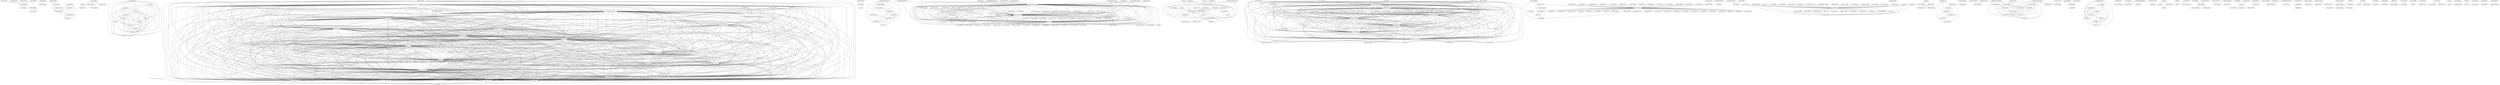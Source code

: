 digraph {
"Got2-76115728" -> "Grin1-79556694"[arrowhead=none]; 
"Anxa2-70928384" -> "Stk32a-71920510"[arrowhead=none]; 
"Tmed3-71015196" -> "Tspan18-74357573","Vat1-74357572"[arrowhead=none]; 
"Chn2-77280428" -> "Cstb-1343","Lrrc55-73931406","Prr15l-74819231","Prss12-71836879"[arrowhead=none]; 
"Glrb-498" -> "Unc13c-2707","Jam2-602","Pla2g12a-1518","Odz3-752","Igf2-2313","Ube2g2-1547","Odz4-754"[arrowhead=none]; 
"Gpr162-74658160" -> "Grin1-79556694"[arrowhead=none]; 
"Tnfrsf25-121096" -> "Zmiz1-74988259"[arrowhead=none]; 
"Col19a1-74658066" -> "Ube2i-45666","Ltn1-2747","Plcb1-75084969","Rfx7-1998","Fbxo2-2210","Sqrdl-74047907","Grm1-537","Traf2-2691","Rer1-323586","Slc10a3-74047876","Neurod6-698","Lhx4-2377","Lix1-643","Gdi2-491","Dyrk1b-71717583","Sox2-77280331","Efha1-1946","E2f4-67855419","Tnfrsf25-121096","Zfand3-293694","Suv39h2-1538","Fam105a-74819326","Cpt1a-1478","Dbndd2-45668","Sssca1-79556714","Magel2-79591571"[arrowhead=none]; 
"Pld5-77280438" -> "Six1-1834"[arrowhead=none]; 
"Rec8-77278975" -> "Syne1-74640879","Wdr5-227159","Ywhaz-1133"[arrowhead=none]; 
"Npnt-71670677" -> "Rab1-878","Rassf4-74988636","Tmc6-77887880","Znrf1-74581382","Rgs2-73635771"[arrowhead=none]; 
"Erf-2195" -> "Nr1h3-112205214","Slc22a3-73931644","Filip1l-74363347"[arrowhead=none]; 
"Tm2d3-77414123" -> "Tmem176b-77866852","Ttc27-74819241","Vim-79907904","Tmem159-76135828","Tspo-2071"[arrowhead=none]; 
"Agxt2l1-75079777" -> "Iqgap2-73615573"[arrowhead=none]; 
"Gria2-75551462" -> "Prkar1b-70616006"[arrowhead=none]; 
"Sh2b3-1633" -> "Tm2d3-77414123"[arrowhead=none]; 
"Dpy19l1-75042226" -> "Ptrf-73521818","Lhfp-73769323","Tm2d3-77414123","Kcnj14-67853369"[arrowhead=none]; 
"9130024F11Rik-1313" -> "Eif2ak3-2181"[arrowhead=none]; 
"Gm2a-74988549" -> "Kcnj2-79490118","Kcnj14-67853369","Tm2d3-77414123","Lhfp-73769323","Ptrf-73521818"[arrowhead=none]; 
"N4bp2-74363354" -> "Rab1-878","Npnt-71670677","Pole4-75651230"[arrowhead=none]; 
"Donson-2157" -> "Nr1h3-112205214","Slc22a3-73931644","Filip1l-74363347"[arrowhead=none]; 
"Prpsap2-293663" -> "Rfx7-1998","Ube2i-45666","Tnfrsf25-121096","Zfand3-293694","Sox2-77280331","Traf2-2691"[arrowhead=none]; 
"Pttg1ip-1956" -> "Slc22a3-73931644","Zfp932-75774665"[arrowhead=none]; 
"Traf2-2691" -> "Zmiz1-74988259"[arrowhead=none]; 
"LOC433088-71924504" -> "Ybx2-75080250"[arrowhead=none]; 
"Jam2-602" -> "Pcp4-772","Sema4d-945","Unc13c-2707","Pla2g12a-1518","Ube2g2-1547","Odz4-754"[arrowhead=none]; 
"Kcna1-73994714" -> "Ube2i-45666","Sox2-77280331","Zfand3-293694","Traf2-2691","Rfx7-1998","Tnfrsf25-121096","Ltn1-2747"[arrowhead=none]; 
"Cyp39a1-77874608" -> "Nxph3-356852"[arrowhead=none]; 
"Trav3-3-71670720" -> "Zfyve28-75934919","Txnrd1-74988746"[arrowhead=none]; 
"Mcm6-71358638" -> "Ywhaz-1133","Rims3-75042242","Rec8-77278975","Pde4dip-1994","Wdr5-227159"[arrowhead=none]; 
"Agrn-73925722" -> "Scnn1a-70562125","Scai-74581420","Entpd2-73732144","Fam136a-1964","Fzd4-77925095"[arrowhead=none]; 
"Ppp1r9a-71064176" -> "Timp2-75988524"[arrowhead=none]; 
"Gm17746-73931423" -> "Tomm20-74819230"[arrowhead=none]; 
"Rer1-323586" -> "Shroom1-1315","Ube2i-45666","Tnfrsf25-121096","Rfx7-1998","Sox2-77280331","Rps15-75774687","Tgfb2-77869842","Traf2-2691","Tcerg1-1872","Zfand3-293694"[arrowhead=none]; 
"Ssr2-121097" -> "Tm2d3-83167"[arrowhead=none]; 
"Grin1-79556694" -> "Miat-72340194","Stard7-74800953"[arrowhead=none]; 
"Ptprk-74743303" -> "Rab1-878"[arrowhead=none]; 
"1200011I18Rik-77414569" -> "Kcnh3-74641310","Rab1-878","Cdkn1b-112204566"[arrowhead=none]; 
"Smpd1-67881552" -> "Sox2-77280331","Traf2-2691","Zfand3-293694","Tnfrsf25-121096","Ube2i-45666"[arrowhead=none]; 
"Mme-77371755" -> "Ogfr-67809268"[arrowhead=none]; 
"Atp5h-77371785" -> "Parva-75077213","Tm2d3-83167","Gabrb3-75551468"[arrowhead=none]; 
"Mylk-74819252" -> "Parva-75077213"[arrowhead=none]; 
"Mtap1a-76115734" -> "Rab1-878"[arrowhead=none]; 
"Hars-554" -> "Ptrf-73521818","Tm2d3-77414123","Robo1-73521820","Kcnj14-67853369","Kcnj2-79490118","Lhfp-73769323"[arrowhead=none]; 
"Cdkn1b-112204566" -> "Mtap-79568030","Insrr-71670480","Gpr123-71924056","LOC545810-71924492","Slc35f2-74819683","Kcnh3-74641310","Ntm-77866868","Gpr151-74724649","Grik3-75749418","Rassf4-74988636","Matk-76135823","Tex261-74047919","Rfx4-71249068","Fhdc1-73925717","Rab1-878","Kcnj9-72119580","Znrf1-74581382","Mtap1a-76115734","Mdk-1227","Vti1a-74641238","Epha1-74640882","Fzd9-73907498","Chat-252","Gpnmb-74581367","Gabra4-71924402","Rasa4-74425552","Tbl3-77413694","Tmem29-75080656","Npnt-71670677","Dpysl5-73635770","Sik3-74881867","Slc20a2-70231308","Tmc6-77887880","Smpd1-77413684","Sh3d19-74425516","Shb-71670695","Gpr146-77371845","Pck2-71836804","N4bp2-74363354","Nnat-77887874","Syt4-2651","Fat4-74363356","Decr1-74425550","Fam124a-72472790","Serinc1-77413696","Ptprk-74743303","Svip-73931622"[arrowhead=none]; 
"Itpr3-74047776" -> "Ptrf-73521818","Kcnj2-79490118","Kcnj14-67853369","Lhfp-73769323","Tm2d3-77414123"[arrowhead=none]; 
"Rtn3-83161" -> "Uaca-74800883"[arrowhead=none]; 
"Sart3-74819691" -> "Slc22a3-73931644"[arrowhead=none]; 
"C1ra-77874604" -> "Nxph3-356852"[arrowhead=none]; 
"Cit-75079801" -> "Tm2d3-77414123","Lhfp-73769323","Ptrf-73521818","Kcnj2-79490118","Kcnj14-67853369"[arrowhead=none]; 
"Cd8b1-73732149" -> "E2f4-67855419","Col19a1-74658066","Sox2-77280331","Tcerg1-1872","Nsun7-77332090","Rps15-75774687","Shroom1-1315","Efha1-1946","Tgfb2-77869842"[arrowhead=none]; 
"Sssca1-79556714" -> "Tgfb2-77869842"[arrowhead=none]; 
"Anapc16-293463" -> "Dhdds-70612728"[arrowhead=none]; 
"Ube2g2-1547" -> "Unc13c-2707"[arrowhead=none]; 
"Atp10b-73635826" -> "Ptrf-73521818","Cd4-74819249","Kcnj14-67853369","Lhfp-73769323","C130060K24Rik-1164","Kcnj2-79490118","Tm2d3-77414123"[arrowhead=none]; 
"Prrg2-276063" -> "Ube2i-45666","Traf2-2691","Rfx7-1998","Sox2-77280331","Zfand3-293694","Tnfrsf25-121096"[arrowhead=none]; 
"Kcnc2-73512364" -> "Nxph3-356852"[arrowhead=none]; 
"Dpysl5-73635770" -> "Iqcj-74272918","Kcnh3-74641310","Lrrc38-72340184","Pole4-75651230","Npnt-71670677"[arrowhead=none]; 
"Cep72-74988742" -> "Pttg1ip-1956","Nr1h3-112205214"[arrowhead=none]; 
"Gabrg3-71587875" -> "Plxnc1-820","Rbm4-888","Morc3-1311","Wrb-1117","Igsf5-592"[arrowhead=none]; 
"LOC545810-71924492" -> "Rab1-878"[arrowhead=none]; 
"Nfs1-67870467" -> "Slc50a1-67870478"[arrowhead=none]; 
"Snhg7-1968" -> "Tm2d3-77414123"[arrowhead=none]; 
"Fam105a-74819326" -> "Sox2-77280331","Rps15-75774687","Nsun7-77332090","Shroom1-1315","Tgfb2-77869842"[arrowhead=none]; 
"Bnc2-73636164" -> "Kcnj14-67853369","C130060K24Rik-1164","Ptrf-73521818","Kcnj2-79490118","Tm2d3-77414123","Cd4-74819249"[arrowhead=none]; 
"Acsl5-73931635" -> "Rap2b-75934918","Tcea3-1870"[arrowhead=none]; 
"Fam190a-71717144" -> "Ilf3-74425549"[arrowhead=none]; 
"Robo1-73521820" -> "Tm2d3-77414123"[arrowhead=none]; 
"Efha1-1946" -> "Mpzl1-77332711","Rplp0-74047927","Prrg2-276063","Prpsap2-293663","Enpp2-77413700","Mtrr-2413","Nrbp2-75774686","Tgfb2-77869842","Ndufv3-12","Lix1-643","Fam105a-74819326","Suv39h2-1538","Slc10a3-74047876","Hbb-77340464","Traf2-2691","Fam196a-75042244","Nsun7-77332090","Iscu-74819565","Ngfrap1-1786","Ltn1-2747","Hmox2-75774681","Sqrdl-74047907","Sssca1-79556714","Smpd1-67881552","Ptger4-112203056","Gng12-73512194","Grm1-537","Zfand3-293694","Lhx4-2377","Neurod6-698","Fez2-74272477","Gabrq-79591569","Fbxo2-2210","Shroom1-1315","Nog-75084476","Tcerg1-1872","Magel2-79591571","Plcb1-75084969","Rer1-323586","Gdi2-491","Kcna1-73994714","Satb1-79488931","Postn-77371799","Ube2i-45666"[arrowhead=none]; 
"Zfand3-293694" -> "Zmiz1-74988259"[arrowhead=none]; 
"Gpr123-71924056" -> "Rab1-878","Kcnh3-74641310"[arrowhead=none]; 
"Tinf2-77414587" -> "Ybx2-75080250"[arrowhead=none]; 
"Elf2-1349" -> "Tle1-1061"[arrowhead=none]; 
"AI450948-71250311" -> "Ppp1r7-832","Mylk-74819252"[arrowhead=none]; 
"Meis3-74047845" -> "Parva-75077213","Tm2d3-83167"[arrowhead=none]; 
"S100a16-77371787" -> "Scai-74581420","Scnn1a-70562125"[arrowhead=none]; 
"Dcbld2-73992944" -> "Ptrf-73521818","Tm2d3-77414123","Lhfp-73769323","Kcnj14-67853369"[arrowhead=none]; 
"Ntm-77866868" -> "Rab1-878"[arrowhead=none]; 
"Mef2a-199392" -> "Nr1h3-112205214","Slc22a3-73931644"[arrowhead=none]; 
"Tm7sf3-77874614" -> "Vwa5b2-73636029"[arrowhead=none]; 
"Fbxo2-2210" -> "Tnfrsf25-121096","Zfand3-293694","Traf2-2691","Tgfb2-77869842","Ube2i-45666","Nsun7-77332090","Shroom1-1315","Tcerg1-1872","Rfx7-1998","Ltn1-2747","Rps15-75774687"[arrowhead=none]; 
"Nrtn-741" -> "Slc22a3-73931644"[arrowhead=none]; 
"Fhdc1-73925717" -> "Npnt-71670677","Lrrc38-72340184","Iqcj-74272918","Kcnh3-74641310","Pole4-75651230"[arrowhead=none]; 
"Tcf7l1-1424" -> "Vwa5b2-73636029"[arrowhead=none]; 
"Med23-112649261" -> "Rarb-75038442","Uaca-74800883"[arrowhead=none]; 
"Anxa1-70813897" -> "Iqgap2-73615573"[arrowhead=none]; 
"Hes3-2287" -> "Mtif2-677"[arrowhead=none]; 
"Pus7-79556638" -> "Rtn3-83161"[arrowhead=none]; 
"Cd44-224" -> "Nr1h3-112205214","Pttg1ip-1956"[arrowhead=none]; 
"Gch1-70813921" -> "Tmem176a-75650863"[arrowhead=none]; 
"Homer1-1748" -> "Nr1h3-112205214","Slc22a3-73931644"[arrowhead=none]; 
"Ifit2-74988457" -> "Klf7-112202624"[arrowhead=none]; 
"A130014H13Rik-75041574" -> "Filip1l-74363347","Slc22a3-73931644"[arrowhead=none]; 
"Il17rb-2317" -> "Nxph3-356852"[arrowhead=none]; 
"Parva-75077213" -> "Ssr2-121097","Ppp1r7-832","Pou2f1-1563"[arrowhead=none]; 
"Gpr151-74724649" -> "Lrrc38-72340184","Iqcj-74272918","Npnt-71670677","Pole4-75651230","Kcnh3-74641310"[arrowhead=none]; 
"Prox1-73520980" -> "Ptrf-73521818","Tm2d3-77414123"[arrowhead=none]; 
"Gm1125-71717570" -> "Lzts1-73994716"[arrowhead=none]; 
"Dbi-71836880" -> "Esrra-1351"[arrowhead=none]; 
"Alk-77371829" -> "Iqgap2-73615573"[arrowhead=none]; 
"Htr3a-74724760" -> "Tm2d3-77414123","Ptrf-73521818","Kcnj14-67853369","Kcnj2-79490118","Lhfp-73769323"[arrowhead=none]; 
"Il17ra-73520990" -> "Nxph3-356852"[arrowhead=none]; 
"Cbs-1335" -> "Gdi2-491","Fbxo2-2210","Hbb-77340464","Nsun7-77332090","Tgfb2-77869842","Nrbp2-75774686","Prpsap2-293663","Smpd1-67881552","Sox2-77280331","Efha1-1946","Chrna7-74511738","Sqrdl-74047907","Magel2-79591571","Ndufv3-12","Kcna1-73994714","Nog-75084476","Tcerg1-1872","Cep78-322963","Mtrr-2413","Postn-77371799","Dyrk1b-71717583","E2f4-67855419","Mpzl1-77332711","Hmox2-75774681","Ngfrap1-1786","Cuedc2-79556640","Cd47-357100","Rer1-323586","Dok1-75042248","Shroom1-1315","Prrg2-276063","Fez2-74272477","Gabrq-79591569","Gng12-73512194","Ptger4-112203056","Col19a1-74658066","Iscu-74819565","Enpp2-77413700","Rplp0-74047927","Slc10a3-74047876","Satb1-79488931"[arrowhead=none]; 
"Lhfp-73769323" -> "Tm2d3-77414123","Tmem159-76135828","Snhg7-1968","Pgr15l-73615804","St6gal1-74658241","Prox1-73520980","Ptrf-73521818","Ttc27-74819241","Nfkbie-2425","Plcd3-77414915","Tmem176b-77866852","Rnh1-74800925","Ogfrl1-73818756","Sh2b3-1633","Tspo-2071","Vim-79907904","Stard8-73521808","Slc25a36-67881555","Robo1-73521820"[arrowhead=none]; 
"Fn3krp-74819239" -> "Wdr5-227159","Syne1-74640879","Mcm6-71358638"[arrowhead=none]; 
"Kcnj9-72119580" -> "Rab1-878"[arrowhead=none]; 
"Klf7-112202624" -> "LOC214238-74988751","Slc35f1-75084145"[arrowhead=none]; 
"Fmnl1-75041433" -> "Ptrf-73521818","Kcnj2-79490118","Lhfp-73769323","Tm2d3-77414123","Kcnj14-67853369"[arrowhead=none]; 
"Grsf1-73994670" -> "Iqgap2-73615573"[arrowhead=none]; 
"Ankrd24-80343396" -> "C230081A13Rik-73931624","Cbs-1335","Chrna7-74511738","Rfx7-1998","Arxes1-45841","Efha1-1946","Dbndd2-45668","Traf2-2691","Ube2i-45666","Tnfrsf25-121096","Ltn1-2747","Sox2-77280331","Zfand3-293694"[arrowhead=none]; 
"Ltn1-2747" -> "Ptger4-112203056","Mtrr-2413","Tgfb2-77869842","Magel2-79591571","Rplp0-74047927","Rps15-75774687","Sox2-77280331","Ndufv3-12","Smpd1-67881552","Postn-77371799","Nrbp2-75774686","Satb1-79488931","Prpsap2-293663","Rer1-323586","Prrg2-276063","Zmiz1-74988259","Shroom1-1315","Tcerg1-1872","Sqrdl-74047907","Mpzl1-77332711","Nog-75084476","Slc10a3-74047876","Ngfrap1-1786"[arrowhead=none]; 
"Mtap-79568030" -> "Rab1-878"[arrowhead=none]; 
"Plcb1-75084969" -> "Tcerg1-1872","Rps15-75774687","Tgfb2-77869842","Sox2-77280331"[arrowhead=none]; 
"Gal-70231997" -> "Tspan18-74357573","Vat1-74357572","Tmed3-71015196"[arrowhead=none]; 
"Suv39h2-1538" -> "Tcerg1-1872","Tgfb2-77869842"[arrowhead=none]; 
"Fzd9-73907498" -> "Rab1-878","Kcnh3-74641310"[arrowhead=none]; 
"Nxph3-356852" -> "Styk1-71250308","Pdgfra-77280309","Pvalb-79556738","Zdhhc2-72128751","Tm7sf3-77874614","Rps5-77868800","Sh3bgr-1416","Tcf7l1-1424","Trap1-1966","Pip5k1b-77887888"[arrowhead=none]; 
"Apc-74881517" -> "Kcnh3-74641310","Cdkn1b-112204566","Rab1-878"[arrowhead=none]; 
"Hbb-77340464" -> "Tnfrsf25-121096","Zfand3-293694","Traf2-2691","Sox2-77280331","Rfx7-1998","Ltn1-2747","Ube2i-45666"[arrowhead=none]; 
"Odz4-754" -> "Sema4d-945","Unc13c-2707","Ube2g2-1547","Pla2g12a-1518"[arrowhead=none]; 
"Cpt1a-1478" -> "E2f4-67855419","Tgfb2-77869842","Nsun7-77332090","Tcerg1-1872","Efha1-1946","Sox2-77280331","Shroom1-1315","Rps15-75774687"[arrowhead=none]; 
"Mup5-73997144" -> "Vcam1-77414897"[arrowhead=none]; 
"Aldh1a1-72103809" -> "LOC433093-71924514"[arrowhead=none]; 
"Rreb1-72340134" -> "Zfyve28-75934919","Txnrd1-74988746"[arrowhead=none]; 
"1110007C09Rik-74357561" -> "Tns1-73512354"[arrowhead=none]; 
"Dok5-80343394" -> "Tcf3-67850951"[arrowhead=none]; 
"Nnat-77887874" -> "Rab1-878"[arrowhead=none]; 
"Cpt1c-2117" -> "Nr1h3-112205214","Filip1l-74363347","Slc22a3-73931644"[arrowhead=none]; 
"Dhdds-70612728" -> "Uck1-293666"[arrowhead=none]; 
"Filip1l-74363347" -> "Ogt-758","Gbx2-77868786","Kpna4-2359","Pttg1ip-1956","Zfp932-75774665","Sart3-74819691","Mef2a-199392","Homer1-1748","Tsen34-1944","Mapk13-2397","Nrtn-741"[arrowhead=none]; 
"Ndufv3-12" -> "Traf2-2691","Sox2-77280331","Zfand3-293694","Tnfrsf25-121096","Rfx7-1998","Ube2i-45666"[arrowhead=none]; 
"Gdi2-491" -> "Tgfb2-77869842","Tnfrsf25-121096","Rps15-75774687","Tcerg1-1872","Ltn1-2747","Ube2i-45666","Nsun7-77332090","Sox2-77280331","Traf2-2691","Shroom1-1315","Rfx7-1998","Zfand3-293694"[arrowhead=none]; 
"Opn1sw-75773699" -> "Tob2-77340500"[arrowhead=none]; 
"Nomo1-1697" -> "Nxph3-356852","Vwa5b2-73636029"[arrowhead=none]; 
"Cux1-79556618" -> "Nxph3-356852"[arrowhead=none]; 
"Grid1-74724739" -> "Iqgap2-73615573"[arrowhead=none]; 
"2010111I01Rik-71717630" -> "Kcnh3-74641310","Rab1-878","Cdkn1b-112204566"[arrowhead=none]; 
"Satb1-79488931" -> "Sox2-77280331","Tnfrsf25-121096","Zfand3-293694","Ube2i-45666"[arrowhead=none]; 
"Ankrd10-2027" -> "Tgfb2-77869842","Rps15-75774687","Col19a1-74658066","Nsun7-77332090","Efha1-1946","C230081A13Rik-73931624","Sox2-77280331","E2f4-67855419","Shroom1-1315","Tcerg1-1872"[arrowhead=none]; 
"Magel2-79591571" -> "Zfand3-293694","Rps15-75774687","Ube2i-45666","Rfx7-1998","Shroom1-1315","Tcerg1-1872","Nsun7-77332090","Tgfb2-77869842","Tnfrsf25-121096"[arrowhead=none]; 
"Bcl11a-71836837" -> "Iqgap2-73615573"[arrowhead=none]; 
"Chst10-74657931" -> "Esrra-1351"[arrowhead=none]; 
"Dyrk1b-71717583" -> "Ltn1-2747","Tnfrsf25-121096","Zfand3-293694","Rps15-75774687","Tcerg1-1872","Nsun7-77332090","Tgfb2-77869842","Rfx7-1998","Shroom1-1315","E2f4-67855419"[arrowhead=none]; 
"Epn3-74357584" -> "Ube2i-45666","Tnfrsf25-121096","Sox2-77280331","Traf2-2691","Rfx7-1998","Ltn1-2747","Zfand3-293694"[arrowhead=none]; 
"Epha1-74640882" -> "Kcnh3-74641310","Rab1-878"[arrowhead=none]; 
"Nfkbie-2425" -> "Ptrf-73521818","Tm2d3-77414123"[arrowhead=none]; 
"Adamts2-71924385" -> "Smpd4-75651226","Slc22a23-72128754"[arrowhead=none]; 
"Alg14-75081004" -> "Kcnh3-74641310","Rab1-878","Cdkn1b-112204566"[arrowhead=none]; 
"Cstb-1343" -> "Ogfod1-74047922","Prr15l-74819231"[arrowhead=none]; 
"LOC381765-74425521" -> "Ptrf-73521818","Tm2d3-77414123","Lhfp-73769323"[arrowhead=none]; 
"Gja1-79556642" -> "Nxph3-356852"[arrowhead=none]; 
"Fam124a-72472790" -> "Rab1-878","Kcnh3-74641310"[arrowhead=none]; 
"Gm520-74511966" -> "Tmed3-71015196"[arrowhead=none]; 
"Ap1b1-77869778" -> "Dhdds-70612728"[arrowhead=none]; 
"Prkar2a-77332735" -> "Tomm20-74819230"[arrowhead=none]; 
"Cd47-357100" -> "Col19a1-74658066","Efha1-1946","Zfand3-293694","Nsun7-77332090","Rfx7-1998","Tcerg1-1872","Rps15-75774687","Shroom1-1315","Traf2-2691","Tgfb2-77869842"[arrowhead=none]; 
"Fam114a2-79583813" -> "Il13ra1-74819256","Sipa1l2-72118960","Zim2-76135811"[arrowhead=none]; 
"Gabrb3-75551468" -> "Ssr2-121097","Meis3-74047845","Nkd1-74586666","Pou2f1-1563","Ppp1r7-832","Mylk-74819252"[arrowhead=none]; 
"Fzd4-77925095" -> "Scnn1a-70562125","S100a16-77371787","Scai-74581420"[arrowhead=none]; 
"Slc22a3-73931644" -> "Tsen34-1944","Tmem91-75651161","Zfp932-75774665"[arrowhead=none]; 
"Shroom1-1315" -> "Sox2-77280331","Ube2i-45666","Suv39h2-1538","Zfand3-293694","Traf2-2691","Sqrdl-74047907","Slc10a3-74047876","Sssca1-79556714","Tnfrsf25-121096"[arrowhead=none]; 
"Pax3-2464" -> "Rreb1-72340134","Trav3-3-71670720"[arrowhead=none]; 
"Drd3-75038431" -> "Nxph3-356852"[arrowhead=none]; 
"Rfx7-1998" -> "Rps15-75774687","Tcerg1-1872","Smpd1-67881552","Shroom1-1315","Zmiz1-74988259","Sox2-77280331","Tgfb2-77869842","Sqrdl-74047907","Slc10a3-74047876","Rplp0-74047927","Satb1-79488931"[arrowhead=none]; 
"Ccdc37-74581372" -> "Rab1-878","Npnt-71670677","Pole4-75651230","Iqcj-74272918"[arrowhead=none]; 
"Bcar3-77371769" -> "Nxph3-356852","Vwa5b2-73636029"[arrowhead=none]; 
"9330182L06Rik-75081005" -> "E2f4-67855419","Tnfrsf25-121096","Zfand3-293694","Cbs-1335","Chrna7-74511738","Ube2i-45666","Traf2-2691","Sox2-77280331","C230081A13Rik-73931624","Ltn1-2747","Efha1-1946","Dbndd2-45668"[arrowhead=none]; 
"Postn-77371799" -> "Ube2i-45666","Traf2-2691","Rfx7-1998","Tnfrsf25-121096","Zfand3-293694"[arrowhead=none]; 
"Plcd3-77414915" -> "Ptrf-73521818"[arrowhead=none]; 
"Fam196a-75042244" -> "Ube2i-45666","Zfand3-293694","Sox2-77280331","Tnfrsf25-121096","Ltn1-2747","Traf2-2691","Rfx7-1998"[arrowhead=none]; 
"Sox2-77280331" -> "Zfand3-293694","Tgfb2-77869842","Ube2i-45666","Tcerg1-1872","Tnfrsf25-121096","Sssca1-79556714","Suv39h2-1538"[arrowhead=none]; 
"Camk2g-189" -> "Filip1l-74363347","Slc22a3-73931644","Nr1h3-112205214"[arrowhead=none]; 
"Atm-1329" -> "Lypd6b-73635774"[arrowhead=none]; 
"BC057022-72077480" -> "Nxph3-356852"[arrowhead=none]; 
"Arxes1-45841" -> "Slc10a3-74047876","Efha1-1946","Ngfrap1-1786","Satb1-79488931","Hbb-77340464","Fez2-74272477","E2f4-67855419","Mtrr-2413","Fbxo2-2210","Prpsap2-293663","Gng12-73512194","Postn-77371799","Nsun7-77332090","Rplp0-74047927","Col19a1-74658066","Tcerg1-1872","Dok1-75042248","C230081A13Rik-73931624","Cacng8-72108823","Smpd1-67881552","Cep78-322963","Sqrdl-74047907","Iscu-74819565","Nog-75084476","Zmiz1-74988259","Fam196a-75042244","Cuedc2-79556640","Enpp2-77413700","Gdi2-491","Epn3-74357584","Chrna7-74511738","Ndufv3-12","Cbln2-70231306","Ptger4-112203056","Magel2-79591571","C1qc-77340474","Cd47-357100","Rer1-323586","Hmox2-75774681","Shroom1-1315","Tgfb2-77869842","Rps15-75774687","Kcna1-73994714","Mpzl1-77332711","Gabrq-79591569","Dyrk1b-71717583","Nrbp2-75774686","Prrg2-276063","Sox2-77280331"[arrowhead=none]; 
"Rps15-75774687" -> "Tnfrsf25-121096","Slc10a3-74047876","Ube2i-45666","Suv39h2-1538","Sssca1-79556714","Zfand3-293694","Sqrdl-74047907","Traf2-2691"[arrowhead=none]; 
"Dbndd2-45668" -> "Satb1-79488931","Postn-77371799","Tcerg1-1872","Prpsap2-293663","Gng12-73512194","Epn3-74357584","Rplp0-74047927","Nsun7-77332090","Sqrdl-74047907","Smpd1-67881552","Zmiz1-74988259","Nog-75084476","Enpp2-77413700","Slc10a3-74047876","Rer1-323586","Dok1-75042248","Iscu-74819565","Gdi2-491","Efha1-1946","Hbb-77340464","Fbxo2-2210","Ngfrap1-1786","Prrg2-276063","Hmox2-75774681","Sox2-77280331","Gabrq-79591569","Rps15-75774687","Tgfb2-77869842","Mpzl1-77332711","Kcna1-73994714","Mtrr-2413","E2f4-67855419","Fez2-74272477","Ptger4-112203056","Ndufv3-12","Nrbp2-75774686","Magel2-79591571","Fam196a-75042244","Shroom1-1315"[arrowhead=none]; 
"Aurka-2643" -> "Prdx1-836","Hcrtr1-77868713"[arrowhead=none]; 
"Scai-74581420" -> "Scnn1a-70562125"[arrowhead=none]; 
"9130024F11Rik-71" -> "Wrb-1117","Csrp1-2129","Plxnc1-820","Rbm4-888","Igsf5-592","Morc3-1311"[arrowhead=none]; 
"Gpr146-77371845" -> "Kcnh3-74641310","Rab1-878"[arrowhead=none]; 
"Fstl5-72283812" -> "Tmed3-71015196","Tspan18-74357573","Gm520-74511966","Vat1-74357572"[arrowhead=none]; 
"Chat-252" -> "Iqcj-74272918","Npnt-71670677","Kcnh3-74641310","Lrrc38-72340184","Pole4-75651230"[arrowhead=none]; 
"Rnh1-74800925" -> "Tm2d3-77414123"[arrowhead=none]; 
"C230081A13Rik-73931624" -> "Shroom1-1315","Fam105a-74819326","Smpd1-67881552","Magel2-79591571","Postn-77371799","Zmiz1-74988259","Nrbp2-75774686","Ltn1-2747","Grm1-537","Dbndd2-45668","Sqrdl-74047907","Nog-75084476","Mtrr-2413","Cd8b1-73732149","Hmox2-75774681","Hbb-77340464","Col19a1-74658066","Plcb1-75084969","Cd47-357100","Sssca1-79556714","Cbln2-70231306","Zfand3-293694","Cbs-1335","Cpt1a-1478","Iscu-74819565","Cacng8-72108823","Fbxo2-2210","Suv39h2-1538","Dyrk1b-71717583","Prrg2-276063","Cep78-322963","Gabrq-79591569","Ndufv3-12","Kcna1-73994714","Gng12-73512194","Epn3-74357584","Neurod6-698","Enpp2-77413700","Lix1-643","Rer1-323586","Ube2i-45666","E2f4-67855419","Lhx4-2377","Mpzl1-77332711","Tbp-67850950","Rplp0-74047927","Gdi2-491","Traf2-2691","Sox2-77280331","Fam196a-75042244","Nsun7-77332090","Ptger4-112203056","Prpsap2-293663","Tgfb2-77869842","Slc10a3-74047876","Satb1-79488931","Rps15-75774687"[arrowhead=none]; 
"Chrna7-74511738" -> "Grm1-537","Nrbp2-75774686","Enpp2-77413700","Fam196a-75042244","E2f4-67855419","Sox2-77280331","Neurod6-698","Gabrq-79591569","Magel2-79591571","Sqrdl-74047907","Gng12-73512194","Shroom1-1315","Lix1-643","Sssca1-79556714","Epn3-74357584","Nsun7-77332090","Fam105a-74819326","Tcerg1-1872","Fez2-74272477","Suv39h2-1538","Prrg2-276063","Mpzl1-77332711","Postn-77371799","Satb1-79488931","Cpt1a-1478","Slc10a3-74047876","Ltn1-2747","Lhx4-2377","Mtrr-2413","Ndufv3-12","Tgfb2-77869842","Hbb-77340464","Ptger4-112203056","Nog-75084476"[arrowhead=none]; 
"Ube2i-45666" -> "Zmiz1-74988259"[arrowhead=none]; 
"Nr1h3-112205214" -> "Tsen34-1944","Pttg1ip-1956","Ogt-758","Tmem91-75651161"[arrowhead=none]; 
"Tcerg1-1872" -> "Ube2i-45666","Tnfrsf25-121096","Traf2-2691","Zfand3-293694"[arrowhead=none]; 
"Insrr-71670480" -> "Rab1-878","Kcnh3-74641310"[arrowhead=none]; 
"Fbln2-321208" -> "Vwa5b2-73636029","Nxph3-356852"[arrowhead=none]; 
"Inpp4b-72080054" -> "Iqgap2-73615573"[arrowhead=none]; 
"Bmp3-72472749" -> "Cdkn1b-112204566","Rab1-878","Kcnh3-74641310"[arrowhead=none]; 
"Rbm4-888" -> "Wrb-1117"[arrowhead=none]; 
"Rad51-293471" -> "Sc5d-227160"[arrowhead=none]; 
"Dnajc6-71358627" -> "Grin1-79556694"[arrowhead=none]; 
"Ids-73994671" -> "Ptrf-73521818","Kcnj14-67853369","Tm2d3-77414123","Kcnj2-79490118","Lhfp-73769323"[arrowhead=none]; 
"Odz3-752" -> "Ube2g2-1547","Pla2g12a-1518","Odz4-754","Unc13c-2707","Sema4d-945"[arrowhead=none]; 
"Stard8-73521808" -> "Tm2d3-77414123"[arrowhead=none]; 
"Chrm5-75826557" -> "Iqgap2-73615573"[arrowhead=none]; 
"Sypl-75233089" -> "Zfp790-356855"[arrowhead=none]; 
"Gabra4-71924402" -> "Kcnh3-74641310","Rab1-878"[arrowhead=none]; 
"Gria4-71358628" -> "Grin1-79556694","Stard7-74800953"[arrowhead=none]; 
"Wdr5-227159" -> "Ywhaz-1133"[arrowhead=none]; 
"Asb8-276276" -> "Dpy19l3-71836886"[arrowhead=none]; 
"Decr1-74425550" -> "Rab1-878"[arrowhead=none]; 
"Pias4-77414895" -> "Pld5-77280438"[arrowhead=none]; 
"Mtrr-2413" -> "Traf2-2691","Rfx7-1998","Ube2i-45666","Zfand3-293694","Tnfrsf25-121096","Sox2-77280331"[arrowhead=none]; 
"Cacng8-72108823" -> "Tnfrsf25-121096","Dbndd2-45668","Ube2i-45666","E2f4-67855419","Ltn1-2747","Sox2-77280331","Rfx7-1998","Efha1-1946","Chrna7-74511738","Traf2-2691","Cbs-1335"[arrowhead=none]; 
"D4Wsu53e-74819463" -> "Lrp1b-71670740","Lzts1-73994716"[arrowhead=none]; 
"Gpnmb-74581367" -> "Rab1-878","Kcnh3-74641310"[arrowhead=none]; 
"Ncs1-77332082" -> "Rora-79488937"[arrowhead=none]; 
"Acvr1c-71250307" -> "Cd4-74819249","Kcnj14-67853369","Lhfp-73769323","Ptrf-73521818","C130060K24Rik-1164","Tm2d3-77414123"[arrowhead=none]; 
"Gabrq-79591569" -> "Sox2-77280331","Zfand3-293694","Ltn1-2747","Ube2i-45666","Tnfrsf25-121096","Traf2-2691","Rfx7-1998"[arrowhead=none]; 
"Hmox2-75774681" -> "Ube2i-45666","Traf2-2691","Zfand3-293694","Tnfrsf25-121096","Rfx7-1998","Sox2-77280331","Ltn1-2747"[arrowhead=none]; 
"Lrrc3-112649047" -> "Mtf2-1510"[arrowhead=none]; 
"Ctsl-1187" -> "Odz3-752","Unc13c-2707","Odz4-754","Sema4d-945","Pla2g12a-1518","Epha7-402","Ube2g2-1547","Igf2-2313"[arrowhead=none]; 
"Morc3-1311" -> "Rasgrf1-1274","Rbm4-888","Plxnc1-820","Wrb-1117"[arrowhead=none]; 
"Cd109-73931384" -> "Dok5-80343394"[arrowhead=none]; 
"Rps5-77868800" -> "Vwa5b2-73636029"[arrowhead=none]; 
"Stard7-74800953" -> "Stx12-70928169"[arrowhead=none]; 
"Dpp4-79568049" -> "Tm2d3-77414123","Ptrf-73521818","Kcnj2-79490118","Lhfp-73769323","Kcnj14-67853369"[arrowhead=none]; 
"Gsg1l-73636097" -> "Tm2d3-77414123","Lhfp-73769323","Kcnj14-67853369","Kcnj2-79490118","Ptrf-73521818"[arrowhead=none]; 
"Ogt-758" -> "Slc22a3-73931644"[arrowhead=none]; 
"Casp9-1681" -> "Stap2-73512501","Tle1-1061","Elf2-1349"[arrowhead=none]; 
"Ngfrap1-1786" -> "Sox2-77280331","Tnfrsf25-121096","Rfx7-1998","Traf2-2691","Zfand3-293694","Ube2i-45666"[arrowhead=none]; 
"Accn4-71924089" -> "Iqgap2-73615573"[arrowhead=none]; 
"Gng12-73512194" -> "Rfx7-1998","Ube2i-45666","Ltn1-2747","Zfand3-293694","Sox2-77280331","Tnfrsf25-121096","Traf2-2691"[arrowhead=none]; 
"Cyb561-71020402" -> "Tmed3-71015196","Glra2-73636121"[arrowhead=none]; 
"Tgfb2-77869842" -> "Ube2i-45666","Tnfrsf25-121096","Traf2-2691","Zfand3-293694"[arrowhead=none]; 
"Adamts18-75651128" -> "Klf7-112202624"[arrowhead=none]; 
"Iqgap2-73615573" -> "Uaca-74800883","Ptgs2-71016664","Rarb-75038442","LOC434368-74819253","Mylk3-73992942","Nup93-75774679","Kcnj4-74357568","Pak6-75084501","Lgi3-73520996","Zscan22-247974","Slc7a6-293662","Rcsd1-75934525","Pot1b-73925715","Pip4k2c-799","Stk24-73635773","Slc6a2-73615562","Tfam-67936016","Sox2ot-74658020","Tmem204-73769320","Pdgfd-1910","Trem2-67870433","Lass4-176962","Xk-71670735","Zfp365-73929873"[arrowhead=none]; 
"Epha7-402" -> "Odz4-754","Glrb-498","Sema4d-945","Jam2-602","Igf2-2313","Odz3-752","Unc13c-2707","Ube2g2-1547","Pcp4-772"[arrowhead=none]; 
"Mpzl1-77332711" -> "Sox2-77280331","Ube2i-45666","Zfand3-293694","Rfx7-1998","Traf2-2691","Tnfrsf25-121096"[arrowhead=none]; 
"Adamts19-73635973" -> "Fam114a2-79583813"[arrowhead=none]; 
"BC005537-321201" -> "Iqgap2-73615573"[arrowhead=none]; 
"Kcnh3-74641310" -> "Slc35f2-74819683","Tex261-74047919","Sik3-74881867","Ptprk-74743303","Smpd1-77413684","LOC545810-71924492","Tmem29-75080656","Kcnj9-72119580","Shb-71670695","Vti1a-74641238","Znrf1-74581382","Svip-73931622","Mtap1a-76115734","Sox10-79556652","Matk-76135823","Rab1-878","Pck2-71836804","Serinc1-77413696","Nrm-75042265","Tspyl4-67936212","Mtap-79568030","Tbl3-77413694","Rgs2-73635771","Slc20a2-70231308","Tmc6-77887880","Rfx4-71249068","Nnat-77887874","Ntm-77866868","Rasa4-74425552","Rassf4-74988636"[arrowhead=none]; 
"Iscu-74819565" -> "Sox2-77280331","Zfand3-293694","Tnfrsf25-121096","Ltn1-2747","Rfx7-1998","Ube2i-45666","Traf2-2691"[arrowhead=none]; 
"Pole4-75651230" -> "Rassf4-74988636","Tmc6-77887880","Rgs2-73635771","Rab1-878","Znrf1-74581382"[arrowhead=none]; 
"Fez2-74272477" -> "Ube2i-45666","Tnfrsf25-121096","Ltn1-2747","Zfand3-293694","Traf2-2691","Sox2-77280331","Rfx7-1998"[arrowhead=none]; 
"Igsf5-592" -> "Plxnc1-820","Rasgrf1-1274","Rbm4-888","Morc3-1311"[arrowhead=none]; 
"1600021P15Rik-71924290" -> "Nxph3-356852"[arrowhead=none]; 
"Hgf-77867710" -> "LOC433093-71924514"[arrowhead=none]; 
"Entpd2-73732144" -> "S100a16-77371787","Scnn1a-70562125","Fam136a-1964"[arrowhead=none]; 
"Ece2-77332686" -> "Kcnj14-67853369","Tm2d3-77414123","Lhfp-73769323","Kcnj2-79490118","Ptrf-73521818"[arrowhead=none]; 
"Rarb-75038442" -> "Rtn3-83161"[arrowhead=none]; 
"Rims3-75042242" -> "Wdr5-227159","Syne1-74640879"[arrowhead=none]; 
"Gabbr2-71247614" -> "Rtn3-83161","Iqgap2-73615573","Med23-112649261"[arrowhead=none]; 
"Mapk13-2397" -> "Nr1h3-112205214","Slc22a3-73931644"[arrowhead=none]; 
"Epha8-72472794" -> "Nxph3-356852"[arrowhead=none]; 
"Sema4d-945" -> "Ube2g2-1547"[arrowhead=none]; 
"Nrbp2-75774686" -> "Tnfrsf25-121096","Rfx7-1998","Zfand3-293694","Ube2i-45666"[arrowhead=none]; 
"Dok1-75042248" -> "E2f4-67855419","Ltn1-2747","Ube2i-45666","Zfand3-293694","Rfx7-1998"[arrowhead=none]; 
"Ogfrl1-73818756" -> "Ptrf-73521818","Tm2d3-77414123"[arrowhead=none]; 
"Stap2-73512501" -> "Tle1-1061"[arrowhead=none]; 
"Alg2-73931383" -> "Slc8a3-74357546"[arrowhead=none]; 
"Bend6-77280313" -> "Iqgap2-73615573"[arrowhead=none]; 
"Igf2-2313" -> "Odz4-754","Pla2g12a-1518","Jam2-602","Ube2g2-1547","Unc13c-2707"[arrowhead=none]; 
"Col5a3-74272917" -> "Nkd1-74586666","Pou2f1-1563","Mylk-74819252","Ssr2-121097","Ppp1r7-832","Meis3-74047845"[arrowhead=none]; 
"9830001H06Rik-77340458" -> "Cdkn1b-112204566","Kcnh3-74641310","Rab1-878"[arrowhead=none]; 
"Heatr7a-73992940" -> "Kcnj2-79490118","Kcnj14-67853369","Tm2d3-77414123","Lhfp-73769323","Ptrf-73521818"[arrowhead=none]; 
"Dcc-72472785" -> "Scn1a-77340528","Notum-73732151"[arrowhead=none]; 
"Arhgap39-73992939" -> "Iqgap2-73615573"[arrowhead=none]; 
"Extl3-411" -> "Lig1-637"[arrowhead=none]; 
"Cbfa2t3-75038485" -> "Rarb-75038442","Uaca-74800883","Gabbr2-71247614"[arrowhead=none]; 
"C130060K24Rik-1164" -> "Eya4-77280436","LOC381765-74425521","Dbh-326","Tspo-2071","Kcnj14-67853369","Slc25a36-67881555","Ogfrl1-73818756","Prox1-73520980","Kcnj2-79490118","Snhg7-1968","Itpr3-74047776","St6gal1-74658241","Gm2a-74988549","Pgr15l-73615804","Htr3a-74724760","Rnh1-74800925","Gsg1l-73636097","Hdac6-74819462","Cd4-74819249","Cit-75079801","Fmnl1-75041433","Lhfp-73769323","Ptrf-73521818","Ttc27-74819241","Tm2d3-77414123","Tmem159-76135828","Dpy19l1-75042226","Nfkbie-2425","Dpp4-79568049","Robo1-73521820","Tmem176b-77866852","Clcn5-75749741","Heatr7a-73992940","Ids-73994671","Hars-554","Ece2-77332686"[arrowhead=none]; 
"Cep78-322963" -> "Ube2i-45666","Efha1-1946","Tnfrsf25-121096","Rfx7-1998","Zfand3-293694","Sox2-77280331","Ltn1-2747","E2f4-67855419","Traf2-2691","Chrna7-74511738","Dbndd2-45668"[arrowhead=none]; 
"Alg5-75774105" -> "Dbh-326","Lhfp-73769323","Ptrf-73521818","Tm2d3-77414123","Kcnj2-79490118","Hars-554","Kcnj14-67853369","Cd4-74819249"[arrowhead=none]; 
"Grik3-75749418" -> "Pole4-75651230","Npnt-71670677","Kcnh3-74641310","Lrrc38-72340184","Iqcj-74272918"[arrowhead=none]; 
"Nrm-75042265" -> "Rab1-878"[arrowhead=none]; 
"Matk-76135823" -> "Rab1-878"[arrowhead=none]; 
"Kcnj2-79490118" -> "Tmem159-76135828","Slc25a36-67881555","Robo1-73521820","Rnh1-74800925","Sh2b3-1633","Tm2d3-77414123","Tspo-2071","Stard8-73521808","Prox1-73520980","Ptrf-73521818","Ogfrl1-73818756","LOC381765-74425521","St6gal1-74658241","Plcd3-77414915","Nfkbie-2425","Ttc27-74819241","Vim-79907904","Lhfp-73769323"[arrowhead=none]; 
"Nog-75084476" -> "Zfand3-293694","Rfx7-1998","Sox2-77280331","Traf2-2691"[arrowhead=none]; 
"BC100451-73615805" -> "E2f4-67855419","C230081A13Rik-73931624","Rps15-75774687","Tgfb2-77869842","Shroom1-1315","Nsun7-77332090","Tcerg1-1872","Efha1-1946","Col19a1-74658066"[arrowhead=none]; 
"Neurod6-698" -> "Rps15-75774687","Shroom1-1315","Nsun7-77332090","Tgfb2-77869842","Sox2-77280331","Tcerg1-1872"[arrowhead=none]; 
"Jak1-74581365" -> "Tsc22d3-74581366"[arrowhead=none]; 
"Cuedc2-79556640" -> "Zfand3-293694","Rfx7-1998","Dbndd2-45668","E2f4-67855419","Sox2-77280331","Ltn1-2747","Traf2-2691"[arrowhead=none]; 
"Gbx2-77868786" -> "Pttg1ip-1956","Slc22a3-73931644"[arrowhead=none]; 
"Kpna4-2359" -> "Slc22a3-73931644","Nr1h3-112205214"[arrowhead=none]; 
"Ptrf-73521818" -> "Tmem159-76135828","Tm2d3-77414123","Sh2b3-1633","Rnh1-74800925","Stard8-73521808","Tspo-2071","Slc25a36-67881555","Ttc27-74819241"[arrowhead=none]; 
"Eya4-77280436" -> "Kcnj14-67853369","Tm2d3-77414123","Kcnj2-79490118","Ptrf-73521818"[arrowhead=none]; 
"Pla2g12a-1518" -> "Ube2g2-1547","Unc13c-2707","Sema4d-945"[arrowhead=none]; 
"0610010F05Rik-74957923" -> "Col5a3-74272917","Gabrb3-75551468","Parva-75077213","AI450948-71250311","Tm2d3-83167"[arrowhead=none]; 
"Nsun7-77332090" -> "Sssca1-79556714","Sox2-77280331","Sqrdl-74047907","Traf2-2691","Ube2i-45666","Suv39h2-1538","Tnfrsf25-121096","Slc10a3-74047876","Zfand3-293694","Plcb1-75084969","Rer1-323586","Rfx7-1998"[arrowhead=none]; 
"Pcp4-772" -> "Ube2g2-1547","Pla2g12a-1518","Unc13c-2707"[arrowhead=none]; 
"Lix1-643" -> "Shroom1-1315","Sox2-77280331","Tcerg1-1872","Tgfb2-77869842","Rps15-75774687","Nsun7-77332090"[arrowhead=none]; 
"3830406C13Rik-77414919" -> "Chrna2-75551460","Col5a3-74272917","Parva-75077213","Tm2d3-83167"[arrowhead=none]; 
"Cd4-74819249" -> "Stard8-73521808","Hdac6-74819462","Rnh1-74800925","Gsg1l-73636097","Dpp4-79568049","Slc25a36-67881555","Lhfp-73769323","Htr3a-74724760","Prox1-73520980","Heatr7a-73992940","Kcnj2-79490118","Ids-73994671","Dcbld2-73992944","Clcn5-75749741","Sh2b3-1633","Gprc5a-77414145","Tspo-2071","Ogfrl1-73818756","Ptrf-73521818","Cit-75079801","Nfkbie-2425","Dbh-326","Dpy19l1-75042226","Eya4-77280436","Tmem159-76135828","Pgr15l-73615804","Snhg7-1968","Gm2a-74988549","Ttc27-74819241","Plcd3-77414915","Vim-79907904","Fmnl1-75041433","Robo1-73521820","Tm2d3-77414123","Hars-554","LOC381765-74425521","Itpr3-74047776","Ece2-77332686"[arrowhead=none]; 
"E2f4-67855419" -> "Nsun7-77332090","Ptger4-112203056","Prpsap2-293663","Tgfb2-77869842","Epn3-74357584","Nog-75084476","Plcb1-75084969","Mtrr-2413","Gng12-73512194","Efha1-1946","Suv39h2-1538","Neurod6-698","Satb1-79488931","Ltn1-2747","Iscu-74819565","Fam105a-74819326","Ngfrap1-1786","Fam196a-75042244","Enpp2-77413700","Ndufv3-12","Tnfrsf25-121096","Sqrdl-74047907","Zfand3-293694","Hmox2-75774681","Sssca1-79556714","Rplp0-74047927","Fbxo2-2210","Rps15-75774687","Smpd1-67881552","Zmiz1-74988259","Lhx4-2377","Fez2-74272477","Shroom1-1315","Hbb-77340464","Rfx7-1998","Sox2-77280331","Tcerg1-1872","Grm1-537","Nrbp2-75774686","Gabrq-79591569","Mpzl1-77332711","Kcna1-73994714","Traf2-2691","Lix1-643","Ube2i-45666"[arrowhead=none]; 
"C530008M17Rik-75080646" -> "Tcea3-1870"[arrowhead=none]; 
"Esrra-1351" -> "Gnal-71670716","Iyd-71015205","Gm261-73636032"[arrowhead=none]; 
"Fam136a-1964" -> "Fzd4-77925095","S100a16-77371787"[arrowhead=none]; 
"Slc10a3-74047876" -> "Tcerg1-1872","Tnfrsf25-121096","Zfand3-293694","Sox2-77280331","Traf2-2691","Tgfb2-77869842","Ube2i-45666"[arrowhead=none]; 
"Ptger4-112203056" -> "Ube2i-45666","Tnfrsf25-121096","Rfx7-1998","Zfand3-293694","Traf2-2691","Sox2-77280331"[arrowhead=none]; 
"Efcab6-74819465" -> "Iqgap2-73615573"[arrowhead=none]; 
"Syne1-74640879" -> "Wdr5-227159","Ywhaz-1133"[arrowhead=none]; 
"Gabrg1-75551469" -> "Nxph3-356852"[arrowhead=none]; 
"Pde4dip-1994" -> "Wdr5-227159","Rec8-77278975","Syne1-74640879"[arrowhead=none]; 
"Ppp1r7-832" -> "Tm2d3-83167"[arrowhead=none]; 
"B3gat2-74658033" -> "Nxph3-356852","Bcar3-77371769"[arrowhead=none]; 
"Grm1-537" -> "Nsun7-77332090","Tgfb2-77869842","Rps15-75774687","Tcerg1-1872","Sox2-77280331"[arrowhead=none]; 
"Lhx4-2377" -> "Shroom1-1315","Tcerg1-1872","Rps15-75774687","Tgfb2-77869842","Sox2-77280331","Nsun7-77332090"[arrowhead=none]; 
"Etv6-1353" -> "Wnt7a-1936"[arrowhead=none]; 
"Nek2-75042263" -> "P2rx5-75551475"[arrowhead=none]; 
"Cbln2-70231306" -> "Cbs-1335","Tnfrsf25-121096","Sox2-77280331","Ltn1-2747","E2f4-67855419","Ube2i-45666","Traf2-2691","Efha1-1946","Rfx7-1998","Dbndd2-45668"[arrowhead=none]; 
"2010300C02Rik-70743898" -> "Cdkn1b-112204566","Rab1-878"[arrowhead=none]; 
"Plxnc1-820" -> "Rbm4-888","Wrb-1117"[arrowhead=none]; 
"Pgr15l-73615804" -> "Ptrf-73521818","Tm2d3-77414123"[arrowhead=none]; 
"Kcnj14-67853369" -> "Tmem159-76135828","LOC381765-74425521","Snhg7-1968","Tspo-2071","Nfkbie-2425","Stard8-73521808","Rnh1-74800925","Kcnj2-79490118","Slc25a36-67881555","Vim-79907904","Sh2b3-1633","Tm2d3-77414123","Ttc27-74819241","Pgr15l-73615804","Lhfp-73769323","Plcd3-77414915","Ogfrl1-73818756","Prox1-73520980"[arrowhead=none]; 
"Acvrl1-79488929" -> "Vwa5b2-73636029","Nxph3-356852"[arrowhead=none]; 
"Mdk-1227" -> "Rab1-878"[arrowhead=none]; 
"3110082D06Rik-74581400" -> "Tbp-67850950"[arrowhead=none]; 
"Nkd1-74586666" -> "Parva-75077213","Tm2d3-83167"[arrowhead=none]; 
"Slc25a36-67881555" -> "Tm2d3-77414123"[arrowhead=none]; 
"Ccdc85a-75081006" -> "Npnt-71670677","Pole4-75651230","Iqcj-74272918","Kcnh3-74641310"[arrowhead=none]; 
"Atp6v0a2-357094" -> "Pla2g12a-1518","Glrb-498","Igf2-2313","Epha7-402","Ube2g2-1547","Odz4-754","Ctsl-1187","Jam2-602","Pcp4-772","Odz3-752"[arrowhead=none]; 
"Sqrdl-74047907" -> "Traf2-2691","Zfand3-293694","Tcerg1-1872","Tgfb2-77869842","Ube2i-45666","Tnfrsf25-121096"[arrowhead=none]; 
"C1qc-77340474" -> "E2f4-67855419","Efha1-1946","Cbs-1335","Sox2-77280331","Dbndd2-45668","Ltn1-2747","Ube2i-45666","C230081A13Rik-73931624","Chrna7-74511738","Tnfrsf25-121096","Traf2-2691","Zfand3-293694","Rfx7-1998"[arrowhead=none]; 
"Adam33-75147767" -> "Kcnh3-74641310","Cdkn1b-112204566","Rab1-878"[arrowhead=none]; 
"Iqcj-74272918" -> "Znrf1-74581382","Tmc6-77887880","Rassf4-74988636","Rab1-878","Rgs2-73635771","N4bp2-74363354"[arrowhead=none]; 
"Rab1-878" -> "Slc20a2-70231308","Sh3d19-74425516","Sik3-74881867","Vti1a-74641238","Rfx4-71249068","Rasa4-74425552","Svip-73931622","Sox10-79556652","Tspyl4-67936212","Slc35f2-74819683","Syt4-2651","Smpd1-77413684","Tbl3-77413694","Shb-71670695","Tex261-74047919","Serpinb8-293668","Tmem29-75080656","Serinc1-77413696"[arrowhead=none]; 
"Dnahc11-73520976" -> "Nxph3-356852","Vwa5b2-73636029"[arrowhead=none]; 
"2610017I09Rik-77280584" -> "Syne1-74640879","Fn3krp-74819239","Rims3-75042242","Rec8-77278975","Wdr5-227159","Pde4dip-1994"[arrowhead=none]; 
"Cxcl12-79907936" -> "Iqgap2-73615573"[arrowhead=none]; 
"Arhgap17-1413" -> "Nfkbie-2425","Eya4-77280436","Cd4-74819249","Fmnl1-75041433","Lhfp-73769323","Kcnj2-79490118","Tm2d3-77414123","C130060K24Rik-1164","Dbh-326","Snhg7-1968","Hars-554","Dcbld2-73992944"[arrowhead=none]; 
"Agap3-2089" -> "Tcerg1-1872","Tgfb2-77869842","Col19a1-74658066","Shroom1-1315","C230081A13Rik-73931624","Chrna7-74511738","Nsun7-77332090","Rps15-75774687","Sox2-77280331","Efha1-1946"[arrowhead=none]; 
"Csrp1-2129" -> "Igsf5-592","Rasgrf1-1274","Wrb-1117","Plxnc1-820","Gabrg3-71587875","Morc3-1311","Rbm4-888"[arrowhead=none]; 
"Clcn5-75749741" -> "Lhfp-73769323","Tm2d3-77414123","Ptrf-73521818","Kcnj2-79490118","Kcnj14-67853369"[arrowhead=none]; 
"Rasgrf1-1274" -> "Wrb-1117"[arrowhead=none]; 
"Tspan18-74357573" -> "Vat1-74357572"[arrowhead=none]; 
"Dbh-326" -> "Lhfp-73769323","Robo1-73521820","Ptrf-73521818","Tm2d3-77414123","Kcnj14-67853369","Kcnj2-79490118"[arrowhead=none]; 
"Glra2-73636121" -> "Gm520-74511966","Tmed3-71015196"[arrowhead=none]; 
"P4hb-74658245" -> "Sdhb-74658140"[arrowhead=none]; 
"Adora2a-72109410" -> "Kcnh3-74641310","Cdkn1b-112204566","Rab1-878"[arrowhead=none]; 
"Bsn-73992923" -> "Kcnj2-79490118","C130060K24Rik-1164","Kcnj14-67853369","Cd4-74819249","Tm2d3-77414123","Lhfp-73769323","Ptrf-73521818"[arrowhead=none]; 
"Enpp2-77413700" -> "Tnfrsf25-121096","Ltn1-2747","Rfx7-1998","Zfand3-293694","Ube2i-45666","Sox2-77280331"[arrowhead=none]; 
"Lrrc38-72340184" -> "Rassf4-74988636","Rab1-878","Znrf1-74581382","Tmc6-77887880"[arrowhead=none]; 
"Gprc5a-77414145" -> "Ptrf-73521818","Tm2d3-77414123","Lhfp-73769323","Kcnj2-79490118","Kcnj14-67853369"[arrowhead=none]; 
"Hdac6-74819462" -> "Lhfp-73769323","Tm2d3-77414123","Kcnj14-67853369","Ptrf-73521818","Kcnj2-79490118"[arrowhead=none]; 
"Gpr137-75651149" -> "Nxph3-356852"[arrowhead=none]; 
"Fat4-74363356" -> "Rab1-878","Kcnh3-74641310"[arrowhead=none]; 
"1500002O20Rik-1954" -> "Vwa5b2-73636029"[arrowhead=none]; 
"Pck2-71836804" -> "Rab1-878"[arrowhead=none]; 
"Hspb1-74363357" -> "Serpina3k-72081514"[arrowhead=none]; 
"Rplp0-74047927" -> "Sox2-77280331","Tnfrsf25-121096","Ube2i-45666","Zfand3-293694","Traf2-2691"[arrowhead=none]; 
}